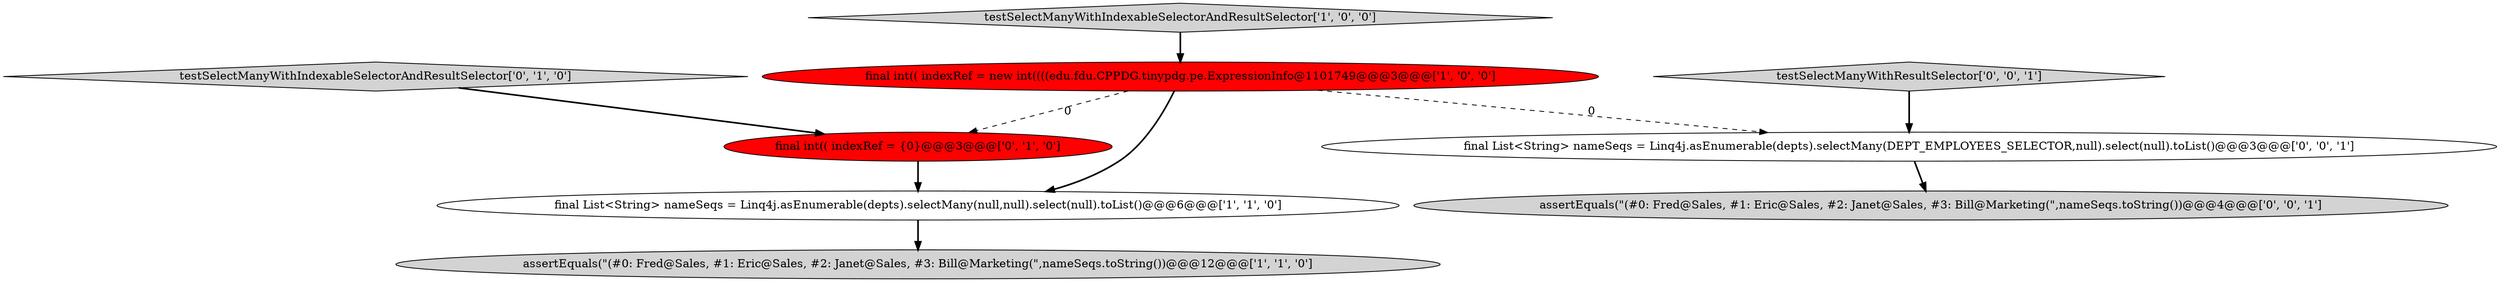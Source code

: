 digraph {
0 [style = filled, label = "assertEquals(\"(#0: Fred@Sales, #1: Eric@Sales, #2: Janet@Sales, #3: Bill@Marketing(\",nameSeqs.toString())@@@12@@@['1', '1', '0']", fillcolor = lightgray, shape = ellipse image = "AAA0AAABBB1BBB"];
5 [style = filled, label = "testSelectManyWithIndexableSelectorAndResultSelector['0', '1', '0']", fillcolor = lightgray, shape = diamond image = "AAA0AAABBB2BBB"];
2 [style = filled, label = "final List<String> nameSeqs = Linq4j.asEnumerable(depts).selectMany(null,null).select(null).toList()@@@6@@@['1', '1', '0']", fillcolor = white, shape = ellipse image = "AAA0AAABBB1BBB"];
6 [style = filled, label = "assertEquals(\"(#0: Fred@Sales, #1: Eric@Sales, #2: Janet@Sales, #3: Bill@Marketing(\",nameSeqs.toString())@@@4@@@['0', '0', '1']", fillcolor = lightgray, shape = ellipse image = "AAA0AAABBB3BBB"];
7 [style = filled, label = "testSelectManyWithResultSelector['0', '0', '1']", fillcolor = lightgray, shape = diamond image = "AAA0AAABBB3BBB"];
4 [style = filled, label = "final int(( indexRef = {0}@@@3@@@['0', '1', '0']", fillcolor = red, shape = ellipse image = "AAA1AAABBB2BBB"];
1 [style = filled, label = "testSelectManyWithIndexableSelectorAndResultSelector['1', '0', '0']", fillcolor = lightgray, shape = diamond image = "AAA0AAABBB1BBB"];
8 [style = filled, label = "final List<String> nameSeqs = Linq4j.asEnumerable(depts).selectMany(DEPT_EMPLOYEES_SELECTOR,null).select(null).toList()@@@3@@@['0', '0', '1']", fillcolor = white, shape = ellipse image = "AAA0AAABBB3BBB"];
3 [style = filled, label = "final int(( indexRef = new int((((edu.fdu.CPPDG.tinypdg.pe.ExpressionInfo@1101749@@@3@@@['1', '0', '0']", fillcolor = red, shape = ellipse image = "AAA1AAABBB1BBB"];
1->3 [style = bold, label=""];
3->8 [style = dashed, label="0"];
2->0 [style = bold, label=""];
8->6 [style = bold, label=""];
4->2 [style = bold, label=""];
3->2 [style = bold, label=""];
7->8 [style = bold, label=""];
3->4 [style = dashed, label="0"];
5->4 [style = bold, label=""];
}
